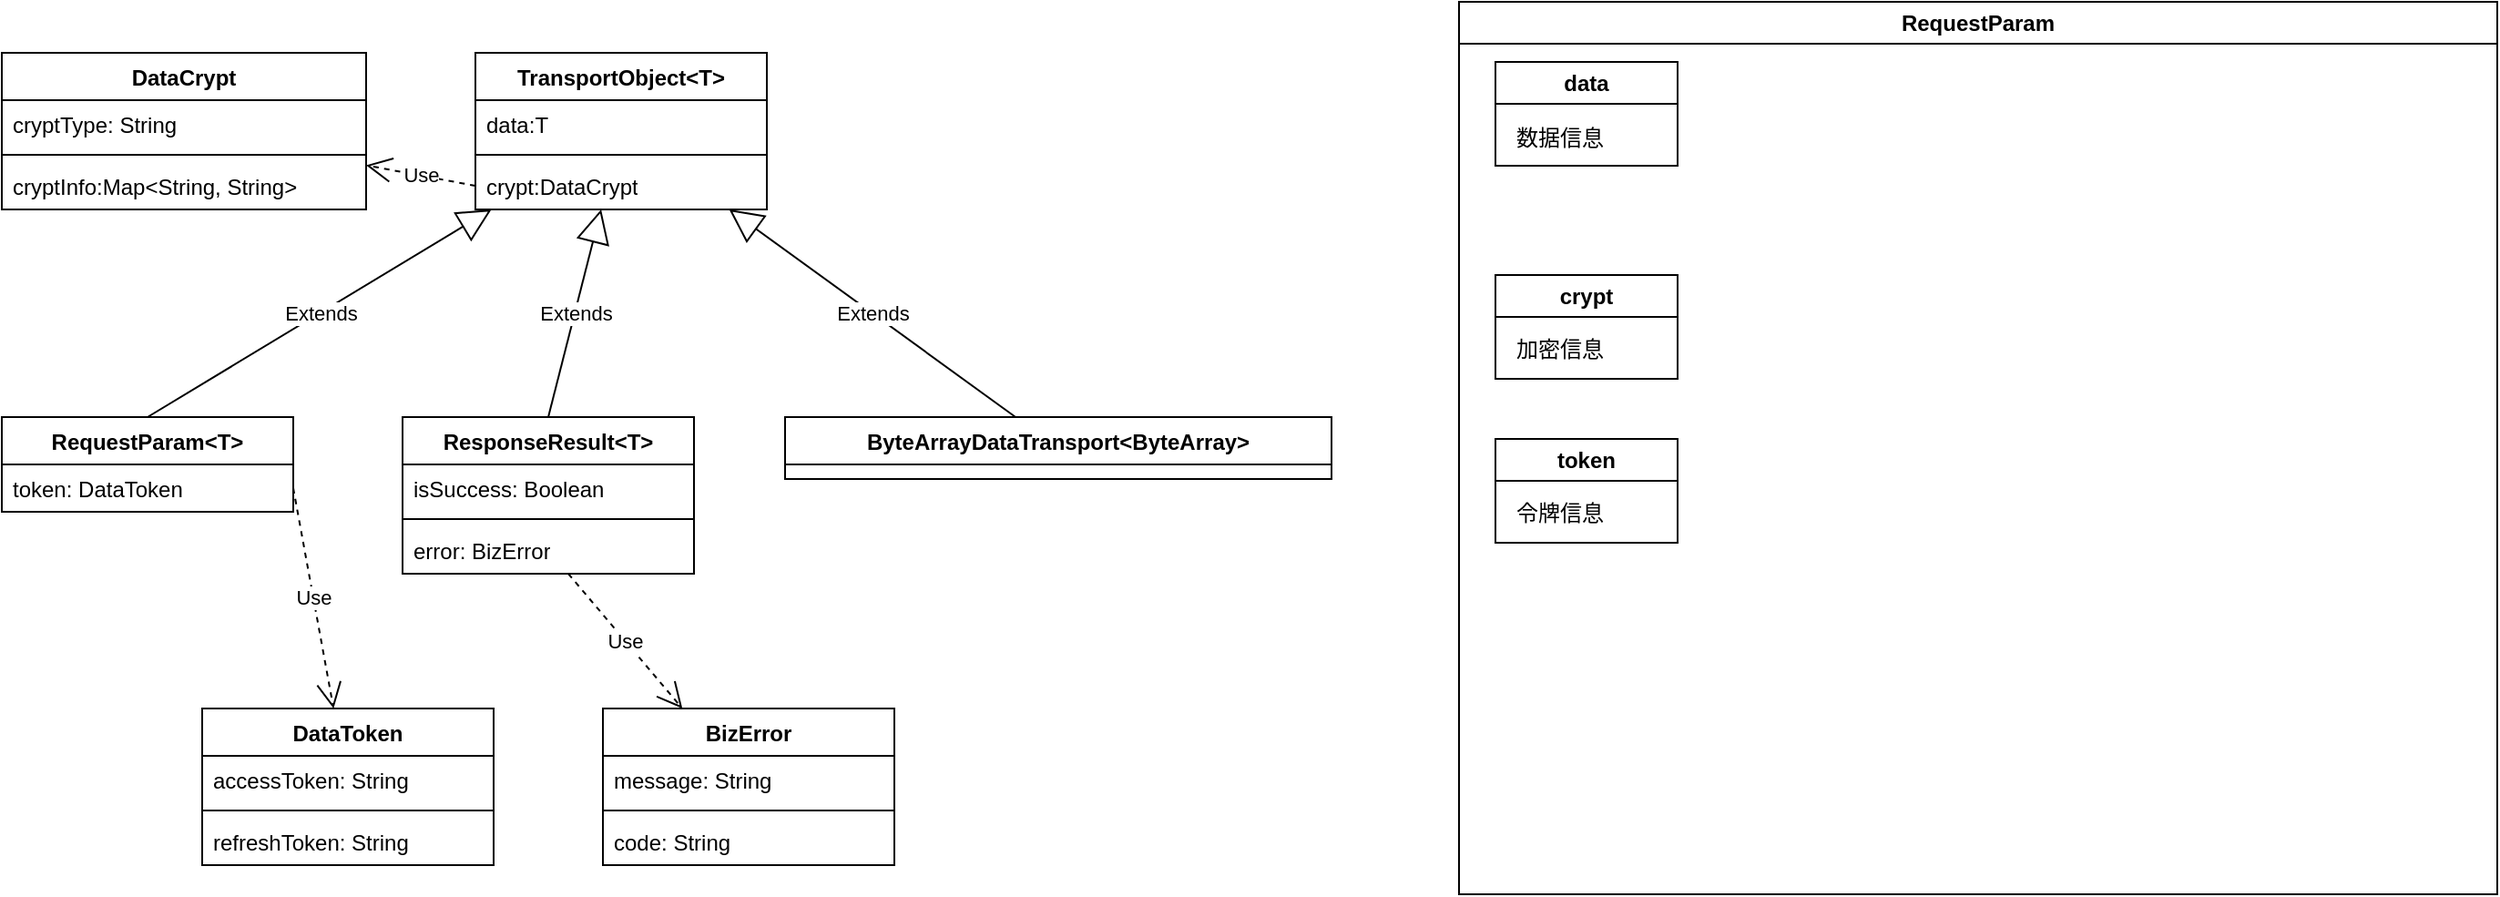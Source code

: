 <mxfile version="21.0.2" type="github">
  <diagram name="Page-1" id="b520641d-4fe3-3701-9064-5fc419738815">
    <mxGraphModel dx="1434" dy="774" grid="1" gridSize="10" guides="1" tooltips="1" connect="1" arrows="1" fold="1" page="1" pageScale="1" pageWidth="827" pageHeight="1169" background="none" math="0" shadow="0">
      <root>
        <mxCell id="0" />
        <mxCell id="1" parent="0" />
        <mxCell id="jWZGYjpSWSjeS9oFQ4Pc-6" value="TransportObject&amp;lt;T&amp;gt;" style="swimlane;fontStyle=1;align=center;verticalAlign=top;childLayout=stackLayout;horizontal=1;startSize=26;horizontalStack=0;resizeParent=1;resizeParentMax=0;resizeLast=0;collapsible=1;marginBottom=0;whiteSpace=wrap;html=1;" parent="1" vertex="1">
          <mxGeometry x="310" y="80" width="160" height="86" as="geometry" />
        </mxCell>
        <mxCell id="jWZGYjpSWSjeS9oFQ4Pc-7" value="data:T" style="text;strokeColor=none;fillColor=none;align=left;verticalAlign=top;spacingLeft=4;spacingRight=4;overflow=hidden;rotatable=0;points=[[0,0.5],[1,0.5]];portConstraint=eastwest;whiteSpace=wrap;html=1;" parent="jWZGYjpSWSjeS9oFQ4Pc-6" vertex="1">
          <mxGeometry y="26" width="160" height="26" as="geometry" />
        </mxCell>
        <mxCell id="jWZGYjpSWSjeS9oFQ4Pc-8" value="" style="line;strokeWidth=1;fillColor=none;align=left;verticalAlign=middle;spacingTop=-1;spacingLeft=3;spacingRight=3;rotatable=0;labelPosition=right;points=[];portConstraint=eastwest;strokeColor=inherit;" parent="jWZGYjpSWSjeS9oFQ4Pc-6" vertex="1">
          <mxGeometry y="52" width="160" height="8" as="geometry" />
        </mxCell>
        <mxCell id="jWZGYjpSWSjeS9oFQ4Pc-9" value="crypt:DataCrypt" style="text;strokeColor=none;fillColor=none;align=left;verticalAlign=top;spacingLeft=4;spacingRight=4;overflow=hidden;rotatable=0;points=[[0,0.5],[1,0.5]];portConstraint=eastwest;whiteSpace=wrap;html=1;" parent="jWZGYjpSWSjeS9oFQ4Pc-6" vertex="1">
          <mxGeometry y="60" width="160" height="26" as="geometry" />
        </mxCell>
        <mxCell id="jWZGYjpSWSjeS9oFQ4Pc-10" value="DataCrypt" style="swimlane;fontStyle=1;align=center;verticalAlign=top;childLayout=stackLayout;horizontal=1;startSize=26;horizontalStack=0;resizeParent=1;resizeParentMax=0;resizeLast=0;collapsible=1;marginBottom=0;whiteSpace=wrap;html=1;" parent="1" vertex="1">
          <mxGeometry x="50" y="80" width="200" height="86" as="geometry" />
        </mxCell>
        <mxCell id="jWZGYjpSWSjeS9oFQ4Pc-11" value="cryptType: String" style="text;strokeColor=none;fillColor=none;align=left;verticalAlign=top;spacingLeft=4;spacingRight=4;overflow=hidden;rotatable=0;points=[[0,0.5],[1,0.5]];portConstraint=eastwest;whiteSpace=wrap;html=1;" parent="jWZGYjpSWSjeS9oFQ4Pc-10" vertex="1">
          <mxGeometry y="26" width="200" height="26" as="geometry" />
        </mxCell>
        <mxCell id="jWZGYjpSWSjeS9oFQ4Pc-12" value="" style="line;strokeWidth=1;fillColor=none;align=left;verticalAlign=middle;spacingTop=-1;spacingLeft=3;spacingRight=3;rotatable=0;labelPosition=right;points=[];portConstraint=eastwest;strokeColor=inherit;" parent="jWZGYjpSWSjeS9oFQ4Pc-10" vertex="1">
          <mxGeometry y="52" width="200" height="8" as="geometry" />
        </mxCell>
        <mxCell id="jWZGYjpSWSjeS9oFQ4Pc-13" value="cryptInfo:Map&amp;lt;String, String&amp;gt;" style="text;strokeColor=none;fillColor=none;align=left;verticalAlign=top;spacingLeft=4;spacingRight=4;overflow=hidden;rotatable=0;points=[[0,0.5],[1,0.5]];portConstraint=eastwest;whiteSpace=wrap;html=1;" parent="jWZGYjpSWSjeS9oFQ4Pc-10" vertex="1">
          <mxGeometry y="60" width="200" height="26" as="geometry" />
        </mxCell>
        <mxCell id="jWZGYjpSWSjeS9oFQ4Pc-14" value="ResponseResult&amp;lt;T&amp;gt;" style="swimlane;fontStyle=1;align=center;verticalAlign=top;childLayout=stackLayout;horizontal=1;startSize=26;horizontalStack=0;resizeParent=1;resizeParentMax=0;resizeLast=0;collapsible=1;marginBottom=0;whiteSpace=wrap;html=1;" parent="1" vertex="1">
          <mxGeometry x="270" y="280" width="160" height="86" as="geometry" />
        </mxCell>
        <mxCell id="jWZGYjpSWSjeS9oFQ4Pc-15" value="isSuccess: Boolean" style="text;strokeColor=none;fillColor=none;align=left;verticalAlign=top;spacingLeft=4;spacingRight=4;overflow=hidden;rotatable=0;points=[[0,0.5],[1,0.5]];portConstraint=eastwest;whiteSpace=wrap;html=1;" parent="jWZGYjpSWSjeS9oFQ4Pc-14" vertex="1">
          <mxGeometry y="26" width="160" height="26" as="geometry" />
        </mxCell>
        <mxCell id="jWZGYjpSWSjeS9oFQ4Pc-16" value="" style="line;strokeWidth=1;fillColor=none;align=left;verticalAlign=middle;spacingTop=-1;spacingLeft=3;spacingRight=3;rotatable=0;labelPosition=right;points=[];portConstraint=eastwest;strokeColor=inherit;" parent="jWZGYjpSWSjeS9oFQ4Pc-14" vertex="1">
          <mxGeometry y="52" width="160" height="8" as="geometry" />
        </mxCell>
        <mxCell id="jWZGYjpSWSjeS9oFQ4Pc-17" value="error: BizError" style="text;strokeColor=none;fillColor=none;align=left;verticalAlign=top;spacingLeft=4;spacingRight=4;overflow=hidden;rotatable=0;points=[[0,0.5],[1,0.5]];portConstraint=eastwest;whiteSpace=wrap;html=1;" parent="jWZGYjpSWSjeS9oFQ4Pc-14" vertex="1">
          <mxGeometry y="60" width="160" height="26" as="geometry" />
        </mxCell>
        <mxCell id="jWZGYjpSWSjeS9oFQ4Pc-18" value="RequestParam&amp;lt;T&amp;gt;" style="swimlane;fontStyle=1;align=center;verticalAlign=top;childLayout=stackLayout;horizontal=1;startSize=26;horizontalStack=0;resizeParent=1;resizeParentMax=0;resizeLast=0;collapsible=1;marginBottom=0;whiteSpace=wrap;html=1;" parent="1" vertex="1">
          <mxGeometry x="50" y="280" width="160" height="52" as="geometry" />
        </mxCell>
        <mxCell id="jWZGYjpSWSjeS9oFQ4Pc-21" value="token: DataToken" style="text;strokeColor=none;fillColor=none;align=left;verticalAlign=top;spacingLeft=4;spacingRight=4;overflow=hidden;rotatable=0;points=[[0,0.5],[1,0.5]];portConstraint=eastwest;whiteSpace=wrap;html=1;" parent="jWZGYjpSWSjeS9oFQ4Pc-18" vertex="1">
          <mxGeometry y="26" width="160" height="26" as="geometry" />
        </mxCell>
        <mxCell id="jWZGYjpSWSjeS9oFQ4Pc-22" value="ByteArrayDataTransport&amp;lt;ByteArray&amp;gt;" style="swimlane;fontStyle=1;align=center;verticalAlign=top;childLayout=stackLayout;horizontal=1;startSize=26;horizontalStack=0;resizeParent=1;resizeParentMax=0;resizeLast=0;collapsible=1;marginBottom=0;whiteSpace=wrap;html=1;" parent="1" vertex="1">
          <mxGeometry x="480" y="280" width="300" height="34" as="geometry" />
        </mxCell>
        <mxCell id="jWZGYjpSWSjeS9oFQ4Pc-26" value="BizError" style="swimlane;fontStyle=1;align=center;verticalAlign=top;childLayout=stackLayout;horizontal=1;startSize=26;horizontalStack=0;resizeParent=1;resizeParentMax=0;resizeLast=0;collapsible=1;marginBottom=0;whiteSpace=wrap;html=1;" parent="1" vertex="1">
          <mxGeometry x="380" y="440" width="160" height="86" as="geometry" />
        </mxCell>
        <mxCell id="jWZGYjpSWSjeS9oFQ4Pc-27" value="message: String" style="text;strokeColor=none;fillColor=none;align=left;verticalAlign=top;spacingLeft=4;spacingRight=4;overflow=hidden;rotatable=0;points=[[0,0.5],[1,0.5]];portConstraint=eastwest;whiteSpace=wrap;html=1;" parent="jWZGYjpSWSjeS9oFQ4Pc-26" vertex="1">
          <mxGeometry y="26" width="160" height="26" as="geometry" />
        </mxCell>
        <mxCell id="jWZGYjpSWSjeS9oFQ4Pc-28" value="" style="line;strokeWidth=1;fillColor=none;align=left;verticalAlign=middle;spacingTop=-1;spacingLeft=3;spacingRight=3;rotatable=0;labelPosition=right;points=[];portConstraint=eastwest;strokeColor=inherit;" parent="jWZGYjpSWSjeS9oFQ4Pc-26" vertex="1">
          <mxGeometry y="52" width="160" height="8" as="geometry" />
        </mxCell>
        <mxCell id="jWZGYjpSWSjeS9oFQ4Pc-29" value="code: String" style="text;strokeColor=none;fillColor=none;align=left;verticalAlign=top;spacingLeft=4;spacingRight=4;overflow=hidden;rotatable=0;points=[[0,0.5],[1,0.5]];portConstraint=eastwest;whiteSpace=wrap;html=1;" parent="jWZGYjpSWSjeS9oFQ4Pc-26" vertex="1">
          <mxGeometry y="60" width="160" height="26" as="geometry" />
        </mxCell>
        <mxCell id="jWZGYjpSWSjeS9oFQ4Pc-39" value="Use" style="endArrow=open;endSize=12;dashed=1;html=1;rounded=0;exitX=0;exitY=0.5;exitDx=0;exitDy=0;" parent="1" source="jWZGYjpSWSjeS9oFQ4Pc-9" target="jWZGYjpSWSjeS9oFQ4Pc-10" edge="1">
          <mxGeometry width="160" relative="1" as="geometry">
            <mxPoint x="470" y="350" as="sourcePoint" />
            <mxPoint x="630" y="350" as="targetPoint" />
          </mxGeometry>
        </mxCell>
        <mxCell id="jWZGYjpSWSjeS9oFQ4Pc-40" value="Extends" style="endArrow=block;endSize=16;endFill=0;html=1;rounded=0;exitX=0.5;exitY=0;exitDx=0;exitDy=0;" parent="1" source="jWZGYjpSWSjeS9oFQ4Pc-14" target="jWZGYjpSWSjeS9oFQ4Pc-6" edge="1">
          <mxGeometry width="160" relative="1" as="geometry">
            <mxPoint x="470" y="420" as="sourcePoint" />
            <mxPoint x="630" y="420" as="targetPoint" />
          </mxGeometry>
        </mxCell>
        <mxCell id="jWZGYjpSWSjeS9oFQ4Pc-41" value="Extends" style="endArrow=block;endSize=16;endFill=0;html=1;rounded=0;exitX=0.5;exitY=0;exitDx=0;exitDy=0;" parent="1" source="jWZGYjpSWSjeS9oFQ4Pc-18" target="jWZGYjpSWSjeS9oFQ4Pc-6" edge="1">
          <mxGeometry width="160" relative="1" as="geometry">
            <mxPoint x="660" y="452.5" as="sourcePoint" />
            <mxPoint x="820" y="452.5" as="targetPoint" />
          </mxGeometry>
        </mxCell>
        <mxCell id="jWZGYjpSWSjeS9oFQ4Pc-42" value="Extends" style="endArrow=block;endSize=16;endFill=0;html=1;rounded=0;" parent="1" source="jWZGYjpSWSjeS9oFQ4Pc-22" target="jWZGYjpSWSjeS9oFQ4Pc-6" edge="1">
          <mxGeometry width="160" relative="1" as="geometry">
            <mxPoint x="490" y="510" as="sourcePoint" />
            <mxPoint x="650" y="510" as="targetPoint" />
          </mxGeometry>
        </mxCell>
        <mxCell id="jWZGYjpSWSjeS9oFQ4Pc-43" value="Use" style="endArrow=open;endSize=12;dashed=1;html=1;rounded=0;" parent="1" source="jWZGYjpSWSjeS9oFQ4Pc-17" target="jWZGYjpSWSjeS9oFQ4Pc-26" edge="1">
          <mxGeometry width="160" relative="1" as="geometry">
            <mxPoint x="480" y="203" as="sourcePoint" />
            <mxPoint x="280" y="163" as="targetPoint" />
          </mxGeometry>
        </mxCell>
        <mxCell id="jWZGYjpSWSjeS9oFQ4Pc-44" value="DataToken" style="swimlane;fontStyle=1;align=center;verticalAlign=top;childLayout=stackLayout;horizontal=1;startSize=26;horizontalStack=0;resizeParent=1;resizeParentMax=0;resizeLast=0;collapsible=1;marginBottom=0;whiteSpace=wrap;html=1;" parent="1" vertex="1">
          <mxGeometry x="160" y="440" width="160" height="86" as="geometry" />
        </mxCell>
        <mxCell id="jWZGYjpSWSjeS9oFQ4Pc-45" value="accessToken: String" style="text;strokeColor=none;fillColor=none;align=left;verticalAlign=top;spacingLeft=4;spacingRight=4;overflow=hidden;rotatable=0;points=[[0,0.5],[1,0.5]];portConstraint=eastwest;whiteSpace=wrap;html=1;" parent="jWZGYjpSWSjeS9oFQ4Pc-44" vertex="1">
          <mxGeometry y="26" width="160" height="26" as="geometry" />
        </mxCell>
        <mxCell id="jWZGYjpSWSjeS9oFQ4Pc-46" value="" style="line;strokeWidth=1;fillColor=none;align=left;verticalAlign=middle;spacingTop=-1;spacingLeft=3;spacingRight=3;rotatable=0;labelPosition=right;points=[];portConstraint=eastwest;strokeColor=inherit;" parent="jWZGYjpSWSjeS9oFQ4Pc-44" vertex="1">
          <mxGeometry y="52" width="160" height="8" as="geometry" />
        </mxCell>
        <mxCell id="jWZGYjpSWSjeS9oFQ4Pc-47" value="refreshToken: String" style="text;strokeColor=none;fillColor=none;align=left;verticalAlign=top;spacingLeft=4;spacingRight=4;overflow=hidden;rotatable=0;points=[[0,0.5],[1,0.5]];portConstraint=eastwest;whiteSpace=wrap;html=1;" parent="jWZGYjpSWSjeS9oFQ4Pc-44" vertex="1">
          <mxGeometry y="60" width="160" height="26" as="geometry" />
        </mxCell>
        <mxCell id="jWZGYjpSWSjeS9oFQ4Pc-48" value="Use" style="endArrow=open;endSize=12;dashed=1;html=1;rounded=0;exitX=1;exitY=0.5;exitDx=0;exitDy=0;" parent="1" source="jWZGYjpSWSjeS9oFQ4Pc-21" target="jWZGYjpSWSjeS9oFQ4Pc-44" edge="1">
          <mxGeometry width="160" relative="1" as="geometry">
            <mxPoint x="690" y="418" as="sourcePoint" />
            <mxPoint x="800" y="411" as="targetPoint" />
          </mxGeometry>
        </mxCell>
        <mxCell id="O5bqpqdek-RLclDDUury-8" value="RequestParam" style="swimlane;whiteSpace=wrap;html=1;" vertex="1" parent="1">
          <mxGeometry x="850" y="52" width="570" height="490" as="geometry" />
        </mxCell>
        <mxCell id="O5bqpqdek-RLclDDUury-17" value="data" style="swimlane;whiteSpace=wrap;html=1;" vertex="1" parent="O5bqpqdek-RLclDDUury-8">
          <mxGeometry x="20" y="33" width="100" height="57" as="geometry" />
        </mxCell>
        <mxCell id="O5bqpqdek-RLclDDUury-18" value="数据信息" style="text;html=1;align=center;verticalAlign=middle;resizable=0;points=[];autosize=1;strokeColor=none;fillColor=none;" vertex="1" parent="O5bqpqdek-RLclDDUury-17">
          <mxGeometry y="27" width="70" height="30" as="geometry" />
        </mxCell>
        <mxCell id="O5bqpqdek-RLclDDUury-19" value="crypt" style="swimlane;whiteSpace=wrap;html=1;" vertex="1" parent="O5bqpqdek-RLclDDUury-8">
          <mxGeometry x="20" y="150" width="100" height="57" as="geometry" />
        </mxCell>
        <mxCell id="O5bqpqdek-RLclDDUury-20" value="加密信息" style="text;html=1;align=center;verticalAlign=middle;resizable=0;points=[];autosize=1;strokeColor=none;fillColor=none;" vertex="1" parent="O5bqpqdek-RLclDDUury-19">
          <mxGeometry y="26" width="70" height="30" as="geometry" />
        </mxCell>
        <mxCell id="O5bqpqdek-RLclDDUury-22" value="token" style="swimlane;whiteSpace=wrap;html=1;" vertex="1" parent="O5bqpqdek-RLclDDUury-8">
          <mxGeometry x="20" y="240" width="100" height="57" as="geometry" />
        </mxCell>
        <mxCell id="O5bqpqdek-RLclDDUury-23" value="令牌信息" style="text;html=1;align=center;verticalAlign=middle;resizable=0;points=[];autosize=1;strokeColor=none;fillColor=none;" vertex="1" parent="O5bqpqdek-RLclDDUury-22">
          <mxGeometry y="26" width="70" height="30" as="geometry" />
        </mxCell>
      </root>
    </mxGraphModel>
  </diagram>
</mxfile>

